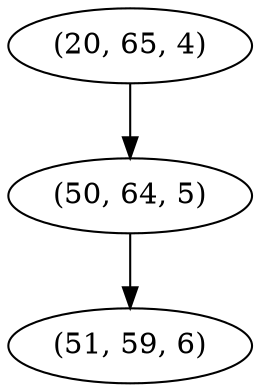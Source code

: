 digraph tree {
    "(20, 65, 4)";
    "(50, 64, 5)";
    "(51, 59, 6)";
    "(20, 65, 4)" -> "(50, 64, 5)";
    "(50, 64, 5)" -> "(51, 59, 6)";
}
